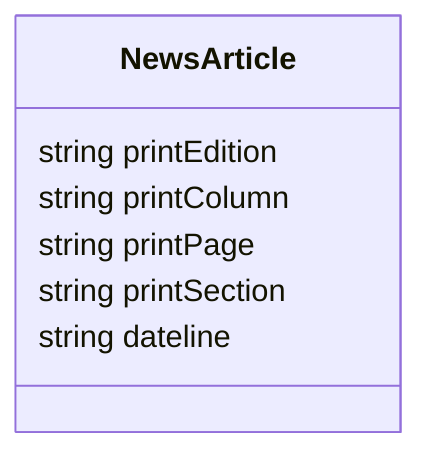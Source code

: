 classDiagram


class NewsArticle {

  string printEdition
  string printColumn
  string printPage
  string printSection
  string dateline

 }